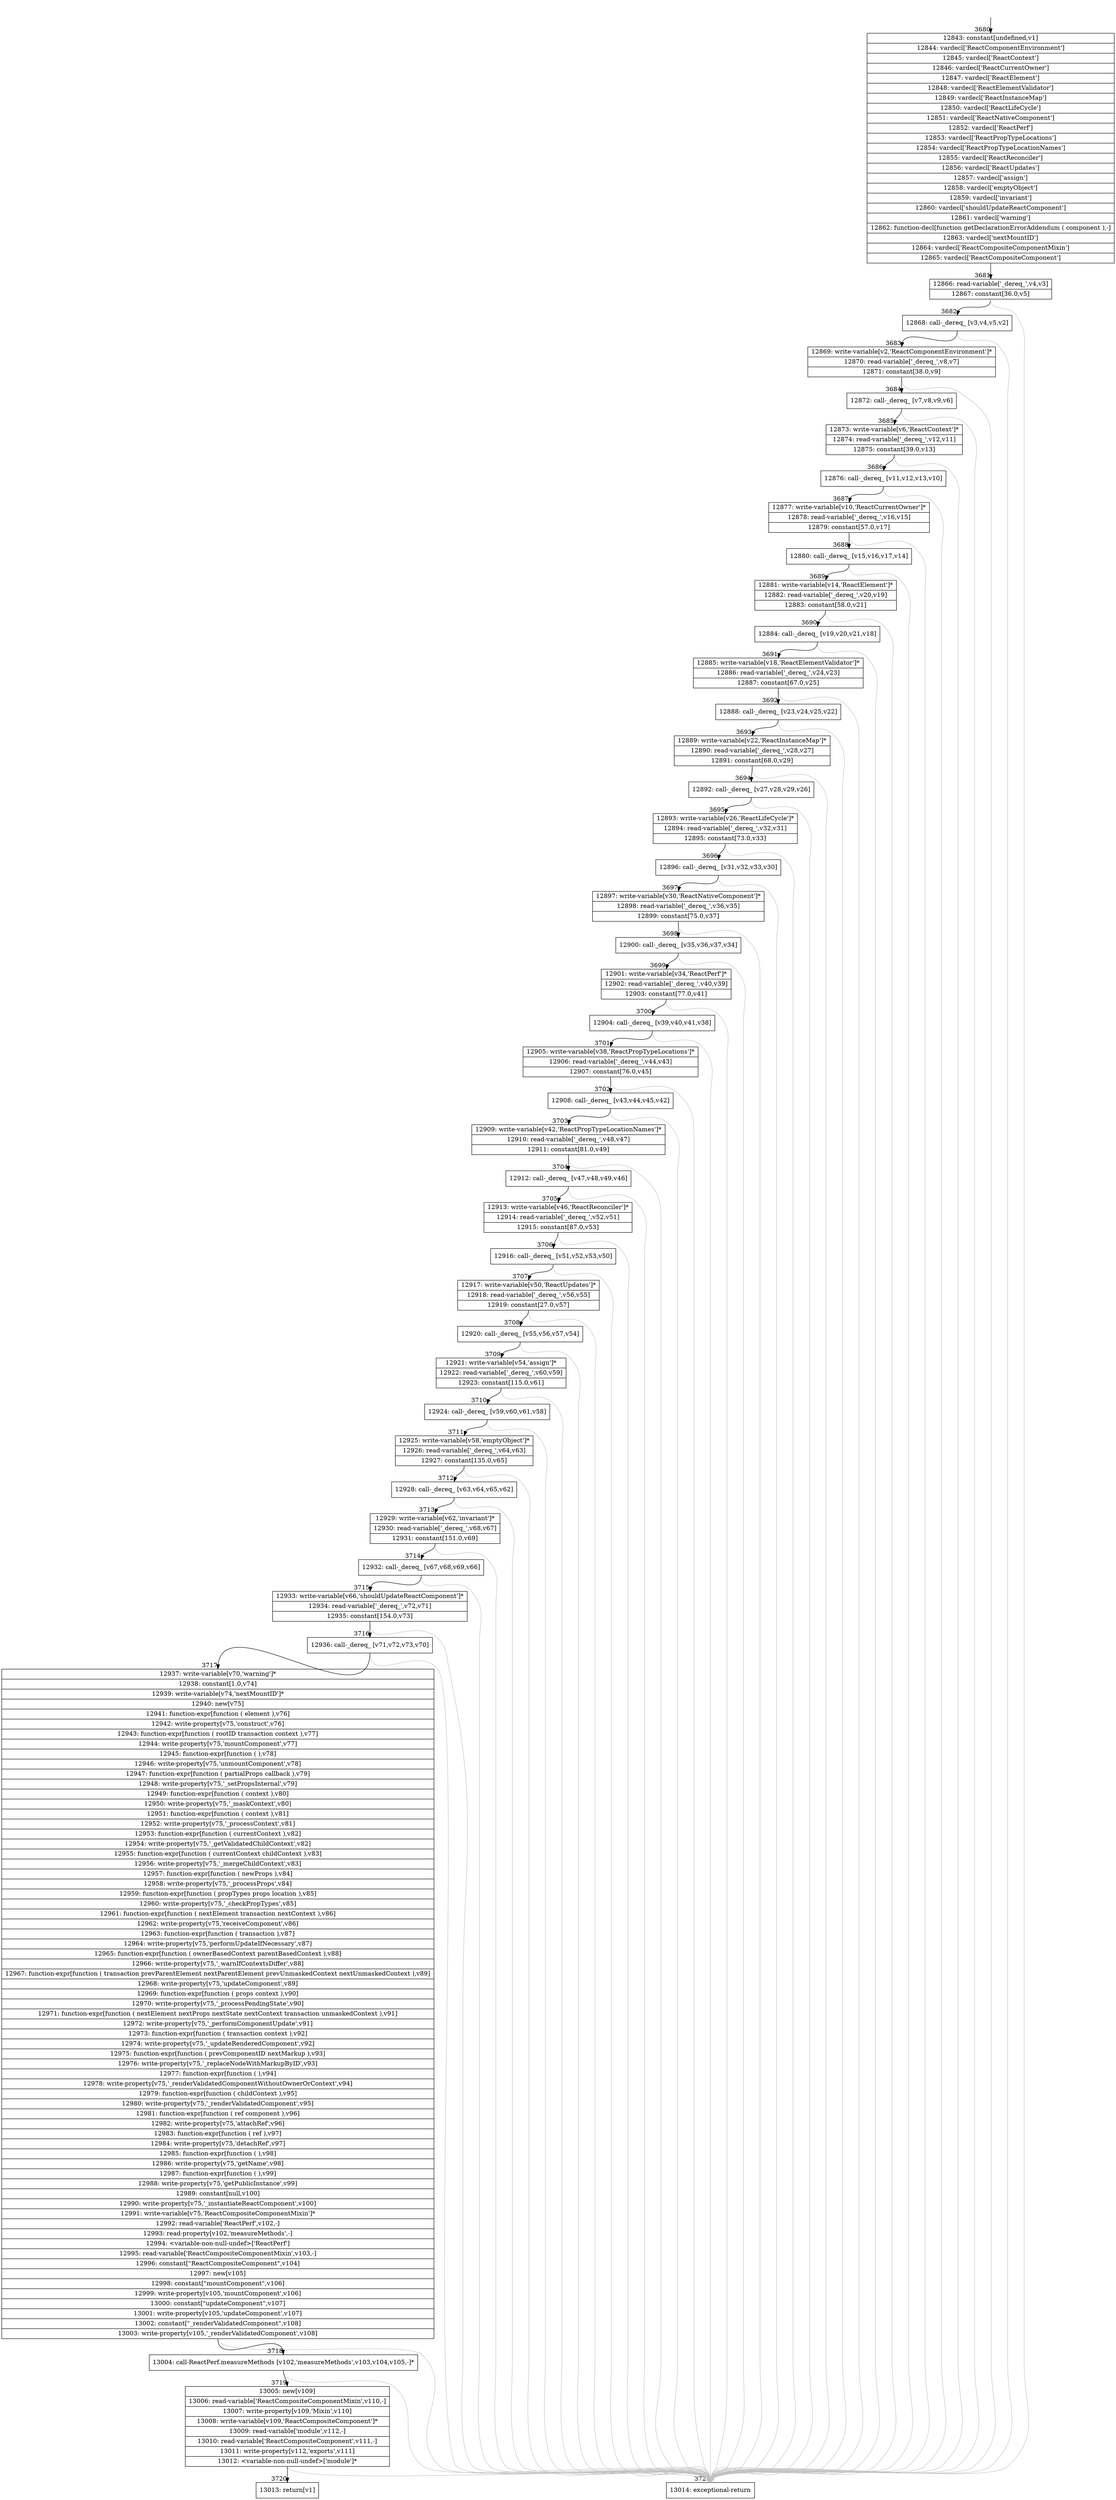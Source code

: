 digraph {
rankdir="TD"
BB_entry231[shape=none,label=""];
BB_entry231 -> BB3680 [tailport=s, headport=n, headlabel="    3680"]
BB3680 [shape=record label="{12843: constant[undefined,v1]|12844: vardecl['ReactComponentEnvironment']|12845: vardecl['ReactContext']|12846: vardecl['ReactCurrentOwner']|12847: vardecl['ReactElement']|12848: vardecl['ReactElementValidator']|12849: vardecl['ReactInstanceMap']|12850: vardecl['ReactLifeCycle']|12851: vardecl['ReactNativeComponent']|12852: vardecl['ReactPerf']|12853: vardecl['ReactPropTypeLocations']|12854: vardecl['ReactPropTypeLocationNames']|12855: vardecl['ReactReconciler']|12856: vardecl['ReactUpdates']|12857: vardecl['assign']|12858: vardecl['emptyObject']|12859: vardecl['invariant']|12860: vardecl['shouldUpdateReactComponent']|12861: vardecl['warning']|12862: function-decl[function getDeclarationErrorAddendum ( component ),-]|12863: vardecl['nextMountID']|12864: vardecl['ReactCompositeComponentMixin']|12865: vardecl['ReactCompositeComponent']}" ] 
BB3680 -> BB3681 [tailport=s, headport=n, headlabel="      3681"]
BB3681 [shape=record label="{12866: read-variable['_dereq_',v4,v3]|12867: constant[36.0,v5]}" ] 
BB3681 -> BB3682 [tailport=s, headport=n, headlabel="      3682"]
BB3681 -> BB3721 [tailport=s, headport=n, color=gray, headlabel="      3721"]
BB3682 [shape=record label="{12868: call-_dereq_ [v3,v4,v5,v2]}" ] 
BB3682 -> BB3683 [tailport=s, headport=n, headlabel="      3683"]
BB3682 -> BB3721 [tailport=s, headport=n, color=gray]
BB3683 [shape=record label="{12869: write-variable[v2,'ReactComponentEnvironment']*|12870: read-variable['_dereq_',v8,v7]|12871: constant[38.0,v9]}" ] 
BB3683 -> BB3684 [tailport=s, headport=n, headlabel="      3684"]
BB3683 -> BB3721 [tailport=s, headport=n, color=gray]
BB3684 [shape=record label="{12872: call-_dereq_ [v7,v8,v9,v6]}" ] 
BB3684 -> BB3685 [tailport=s, headport=n, headlabel="      3685"]
BB3684 -> BB3721 [tailport=s, headport=n, color=gray]
BB3685 [shape=record label="{12873: write-variable[v6,'ReactContext']*|12874: read-variable['_dereq_',v12,v11]|12875: constant[39.0,v13]}" ] 
BB3685 -> BB3686 [tailport=s, headport=n, headlabel="      3686"]
BB3685 -> BB3721 [tailport=s, headport=n, color=gray]
BB3686 [shape=record label="{12876: call-_dereq_ [v11,v12,v13,v10]}" ] 
BB3686 -> BB3687 [tailport=s, headport=n, headlabel="      3687"]
BB3686 -> BB3721 [tailport=s, headport=n, color=gray]
BB3687 [shape=record label="{12877: write-variable[v10,'ReactCurrentOwner']*|12878: read-variable['_dereq_',v16,v15]|12879: constant[57.0,v17]}" ] 
BB3687 -> BB3688 [tailport=s, headport=n, headlabel="      3688"]
BB3687 -> BB3721 [tailport=s, headport=n, color=gray]
BB3688 [shape=record label="{12880: call-_dereq_ [v15,v16,v17,v14]}" ] 
BB3688 -> BB3689 [tailport=s, headport=n, headlabel="      3689"]
BB3688 -> BB3721 [tailport=s, headport=n, color=gray]
BB3689 [shape=record label="{12881: write-variable[v14,'ReactElement']*|12882: read-variable['_dereq_',v20,v19]|12883: constant[58.0,v21]}" ] 
BB3689 -> BB3690 [tailport=s, headport=n, headlabel="      3690"]
BB3689 -> BB3721 [tailport=s, headport=n, color=gray]
BB3690 [shape=record label="{12884: call-_dereq_ [v19,v20,v21,v18]}" ] 
BB3690 -> BB3691 [tailport=s, headport=n, headlabel="      3691"]
BB3690 -> BB3721 [tailport=s, headport=n, color=gray]
BB3691 [shape=record label="{12885: write-variable[v18,'ReactElementValidator']*|12886: read-variable['_dereq_',v24,v23]|12887: constant[67.0,v25]}" ] 
BB3691 -> BB3692 [tailport=s, headport=n, headlabel="      3692"]
BB3691 -> BB3721 [tailport=s, headport=n, color=gray]
BB3692 [shape=record label="{12888: call-_dereq_ [v23,v24,v25,v22]}" ] 
BB3692 -> BB3693 [tailport=s, headport=n, headlabel="      3693"]
BB3692 -> BB3721 [tailport=s, headport=n, color=gray]
BB3693 [shape=record label="{12889: write-variable[v22,'ReactInstanceMap']*|12890: read-variable['_dereq_',v28,v27]|12891: constant[68.0,v29]}" ] 
BB3693 -> BB3694 [tailport=s, headport=n, headlabel="      3694"]
BB3693 -> BB3721 [tailport=s, headport=n, color=gray]
BB3694 [shape=record label="{12892: call-_dereq_ [v27,v28,v29,v26]}" ] 
BB3694 -> BB3695 [tailport=s, headport=n, headlabel="      3695"]
BB3694 -> BB3721 [tailport=s, headport=n, color=gray]
BB3695 [shape=record label="{12893: write-variable[v26,'ReactLifeCycle']*|12894: read-variable['_dereq_',v32,v31]|12895: constant[73.0,v33]}" ] 
BB3695 -> BB3696 [tailport=s, headport=n, headlabel="      3696"]
BB3695 -> BB3721 [tailport=s, headport=n, color=gray]
BB3696 [shape=record label="{12896: call-_dereq_ [v31,v32,v33,v30]}" ] 
BB3696 -> BB3697 [tailport=s, headport=n, headlabel="      3697"]
BB3696 -> BB3721 [tailport=s, headport=n, color=gray]
BB3697 [shape=record label="{12897: write-variable[v30,'ReactNativeComponent']*|12898: read-variable['_dereq_',v36,v35]|12899: constant[75.0,v37]}" ] 
BB3697 -> BB3698 [tailport=s, headport=n, headlabel="      3698"]
BB3697 -> BB3721 [tailport=s, headport=n, color=gray]
BB3698 [shape=record label="{12900: call-_dereq_ [v35,v36,v37,v34]}" ] 
BB3698 -> BB3699 [tailport=s, headport=n, headlabel="      3699"]
BB3698 -> BB3721 [tailport=s, headport=n, color=gray]
BB3699 [shape=record label="{12901: write-variable[v34,'ReactPerf']*|12902: read-variable['_dereq_',v40,v39]|12903: constant[77.0,v41]}" ] 
BB3699 -> BB3700 [tailport=s, headport=n, headlabel="      3700"]
BB3699 -> BB3721 [tailport=s, headport=n, color=gray]
BB3700 [shape=record label="{12904: call-_dereq_ [v39,v40,v41,v38]}" ] 
BB3700 -> BB3701 [tailport=s, headport=n, headlabel="      3701"]
BB3700 -> BB3721 [tailport=s, headport=n, color=gray]
BB3701 [shape=record label="{12905: write-variable[v38,'ReactPropTypeLocations']*|12906: read-variable['_dereq_',v44,v43]|12907: constant[76.0,v45]}" ] 
BB3701 -> BB3702 [tailport=s, headport=n, headlabel="      3702"]
BB3701 -> BB3721 [tailport=s, headport=n, color=gray]
BB3702 [shape=record label="{12908: call-_dereq_ [v43,v44,v45,v42]}" ] 
BB3702 -> BB3703 [tailport=s, headport=n, headlabel="      3703"]
BB3702 -> BB3721 [tailport=s, headport=n, color=gray]
BB3703 [shape=record label="{12909: write-variable[v42,'ReactPropTypeLocationNames']*|12910: read-variable['_dereq_',v48,v47]|12911: constant[81.0,v49]}" ] 
BB3703 -> BB3704 [tailport=s, headport=n, headlabel="      3704"]
BB3703 -> BB3721 [tailport=s, headport=n, color=gray]
BB3704 [shape=record label="{12912: call-_dereq_ [v47,v48,v49,v46]}" ] 
BB3704 -> BB3705 [tailport=s, headport=n, headlabel="      3705"]
BB3704 -> BB3721 [tailport=s, headport=n, color=gray]
BB3705 [shape=record label="{12913: write-variable[v46,'ReactReconciler']*|12914: read-variable['_dereq_',v52,v51]|12915: constant[87.0,v53]}" ] 
BB3705 -> BB3706 [tailport=s, headport=n, headlabel="      3706"]
BB3705 -> BB3721 [tailport=s, headport=n, color=gray]
BB3706 [shape=record label="{12916: call-_dereq_ [v51,v52,v53,v50]}" ] 
BB3706 -> BB3707 [tailport=s, headport=n, headlabel="      3707"]
BB3706 -> BB3721 [tailport=s, headport=n, color=gray]
BB3707 [shape=record label="{12917: write-variable[v50,'ReactUpdates']*|12918: read-variable['_dereq_',v56,v55]|12919: constant[27.0,v57]}" ] 
BB3707 -> BB3708 [tailport=s, headport=n, headlabel="      3708"]
BB3707 -> BB3721 [tailport=s, headport=n, color=gray]
BB3708 [shape=record label="{12920: call-_dereq_ [v55,v56,v57,v54]}" ] 
BB3708 -> BB3709 [tailport=s, headport=n, headlabel="      3709"]
BB3708 -> BB3721 [tailport=s, headport=n, color=gray]
BB3709 [shape=record label="{12921: write-variable[v54,'assign']*|12922: read-variable['_dereq_',v60,v59]|12923: constant[115.0,v61]}" ] 
BB3709 -> BB3710 [tailport=s, headport=n, headlabel="      3710"]
BB3709 -> BB3721 [tailport=s, headport=n, color=gray]
BB3710 [shape=record label="{12924: call-_dereq_ [v59,v60,v61,v58]}" ] 
BB3710 -> BB3711 [tailport=s, headport=n, headlabel="      3711"]
BB3710 -> BB3721 [tailport=s, headport=n, color=gray]
BB3711 [shape=record label="{12925: write-variable[v58,'emptyObject']*|12926: read-variable['_dereq_',v64,v63]|12927: constant[135.0,v65]}" ] 
BB3711 -> BB3712 [tailport=s, headport=n, headlabel="      3712"]
BB3711 -> BB3721 [tailport=s, headport=n, color=gray]
BB3712 [shape=record label="{12928: call-_dereq_ [v63,v64,v65,v62]}" ] 
BB3712 -> BB3713 [tailport=s, headport=n, headlabel="      3713"]
BB3712 -> BB3721 [tailport=s, headport=n, color=gray]
BB3713 [shape=record label="{12929: write-variable[v62,'invariant']*|12930: read-variable['_dereq_',v68,v67]|12931: constant[151.0,v69]}" ] 
BB3713 -> BB3714 [tailport=s, headport=n, headlabel="      3714"]
BB3713 -> BB3721 [tailport=s, headport=n, color=gray]
BB3714 [shape=record label="{12932: call-_dereq_ [v67,v68,v69,v66]}" ] 
BB3714 -> BB3715 [tailport=s, headport=n, headlabel="      3715"]
BB3714 -> BB3721 [tailport=s, headport=n, color=gray]
BB3715 [shape=record label="{12933: write-variable[v66,'shouldUpdateReactComponent']*|12934: read-variable['_dereq_',v72,v71]|12935: constant[154.0,v73]}" ] 
BB3715 -> BB3716 [tailport=s, headport=n, headlabel="      3716"]
BB3715 -> BB3721 [tailport=s, headport=n, color=gray]
BB3716 [shape=record label="{12936: call-_dereq_ [v71,v72,v73,v70]}" ] 
BB3716 -> BB3717 [tailport=s, headport=n, headlabel="      3717"]
BB3716 -> BB3721 [tailport=s, headport=n, color=gray]
BB3717 [shape=record label="{12937: write-variable[v70,'warning']*|12938: constant[1.0,v74]|12939: write-variable[v74,'nextMountID']*|12940: new[v75]|12941: function-expr[function ( element ),v76]|12942: write-property[v75,'construct',v76]|12943: function-expr[function ( rootID transaction context ),v77]|12944: write-property[v75,'mountComponent',v77]|12945: function-expr[function ( ),v78]|12946: write-property[v75,'unmountComponent',v78]|12947: function-expr[function ( partialProps callback ),v79]|12948: write-property[v75,'_setPropsInternal',v79]|12949: function-expr[function ( context ),v80]|12950: write-property[v75,'_maskContext',v80]|12951: function-expr[function ( context ),v81]|12952: write-property[v75,'_processContext',v81]|12953: function-expr[function ( currentContext ),v82]|12954: write-property[v75,'_getValidatedChildContext',v82]|12955: function-expr[function ( currentContext childContext ),v83]|12956: write-property[v75,'_mergeChildContext',v83]|12957: function-expr[function ( newProps ),v84]|12958: write-property[v75,'_processProps',v84]|12959: function-expr[function ( propTypes props location ),v85]|12960: write-property[v75,'_checkPropTypes',v85]|12961: function-expr[function ( nextElement transaction nextContext ),v86]|12962: write-property[v75,'receiveComponent',v86]|12963: function-expr[function ( transaction ),v87]|12964: write-property[v75,'performUpdateIfNecessary',v87]|12965: function-expr[function ( ownerBasedContext parentBasedContext ),v88]|12966: write-property[v75,'_warnIfContextsDiffer',v88]|12967: function-expr[function ( transaction prevParentElement nextParentElement prevUnmaskedContext nextUnmaskedContext ),v89]|12968: write-property[v75,'updateComponent',v89]|12969: function-expr[function ( props context ),v90]|12970: write-property[v75,'_processPendingState',v90]|12971: function-expr[function ( nextElement nextProps nextState nextContext transaction unmaskedContext ),v91]|12972: write-property[v75,'_performComponentUpdate',v91]|12973: function-expr[function ( transaction context ),v92]|12974: write-property[v75,'_updateRenderedComponent',v92]|12975: function-expr[function ( prevComponentID nextMarkup ),v93]|12976: write-property[v75,'_replaceNodeWithMarkupByID',v93]|12977: function-expr[function ( ),v94]|12978: write-property[v75,'_renderValidatedComponentWithoutOwnerOrContext',v94]|12979: function-expr[function ( childContext ),v95]|12980: write-property[v75,'_renderValidatedComponent',v95]|12981: function-expr[function ( ref component ),v96]|12982: write-property[v75,'attachRef',v96]|12983: function-expr[function ( ref ),v97]|12984: write-property[v75,'detachRef',v97]|12985: function-expr[function ( ),v98]|12986: write-property[v75,'getName',v98]|12987: function-expr[function ( ),v99]|12988: write-property[v75,'getPublicInstance',v99]|12989: constant[null,v100]|12990: write-property[v75,'_instantiateReactComponent',v100]|12991: write-variable[v75,'ReactCompositeComponentMixin']*|12992: read-variable['ReactPerf',v102,-]|12993: read-property[v102,'measureMethods',-]|12994: \<variable-non-null-undef\>['ReactPerf']|12995: read-variable['ReactCompositeComponentMixin',v103,-]|12996: constant[\"ReactCompositeComponent\",v104]|12997: new[v105]|12998: constant[\"mountComponent\",v106]|12999: write-property[v105,'mountComponent',v106]|13000: constant[\"updateComponent\",v107]|13001: write-property[v105,'updateComponent',v107]|13002: constant[\"_renderValidatedComponent\",v108]|13003: write-property[v105,'_renderValidatedComponent',v108]}" ] 
BB3717 -> BB3718 [tailport=s, headport=n, headlabel="      3718"]
BB3717 -> BB3721 [tailport=s, headport=n, color=gray]
BB3718 [shape=record label="{13004: call-ReactPerf.measureMethods [v102,'measureMethods',v103,v104,v105,-]*}" ] 
BB3718 -> BB3719 [tailport=s, headport=n, headlabel="      3719"]
BB3718 -> BB3721 [tailport=s, headport=n, color=gray]
BB3719 [shape=record label="{13005: new[v109]|13006: read-variable['ReactCompositeComponentMixin',v110,-]|13007: write-property[v109,'Mixin',v110]|13008: write-variable[v109,'ReactCompositeComponent']*|13009: read-variable['module',v112,-]|13010: read-variable['ReactCompositeComponent',v111,-]|13011: write-property[v112,'exports',v111]|13012: \<variable-non-null-undef\>['module']*}" ] 
BB3719 -> BB3720 [tailport=s, headport=n, headlabel="      3720"]
BB3719 -> BB3721 [tailport=s, headport=n, color=gray]
BB3720 [shape=record label="{13013: return[v1]}" ] 
BB3721 [shape=record label="{13014: exceptional-return}" ] 
//#$~ 7095
}
